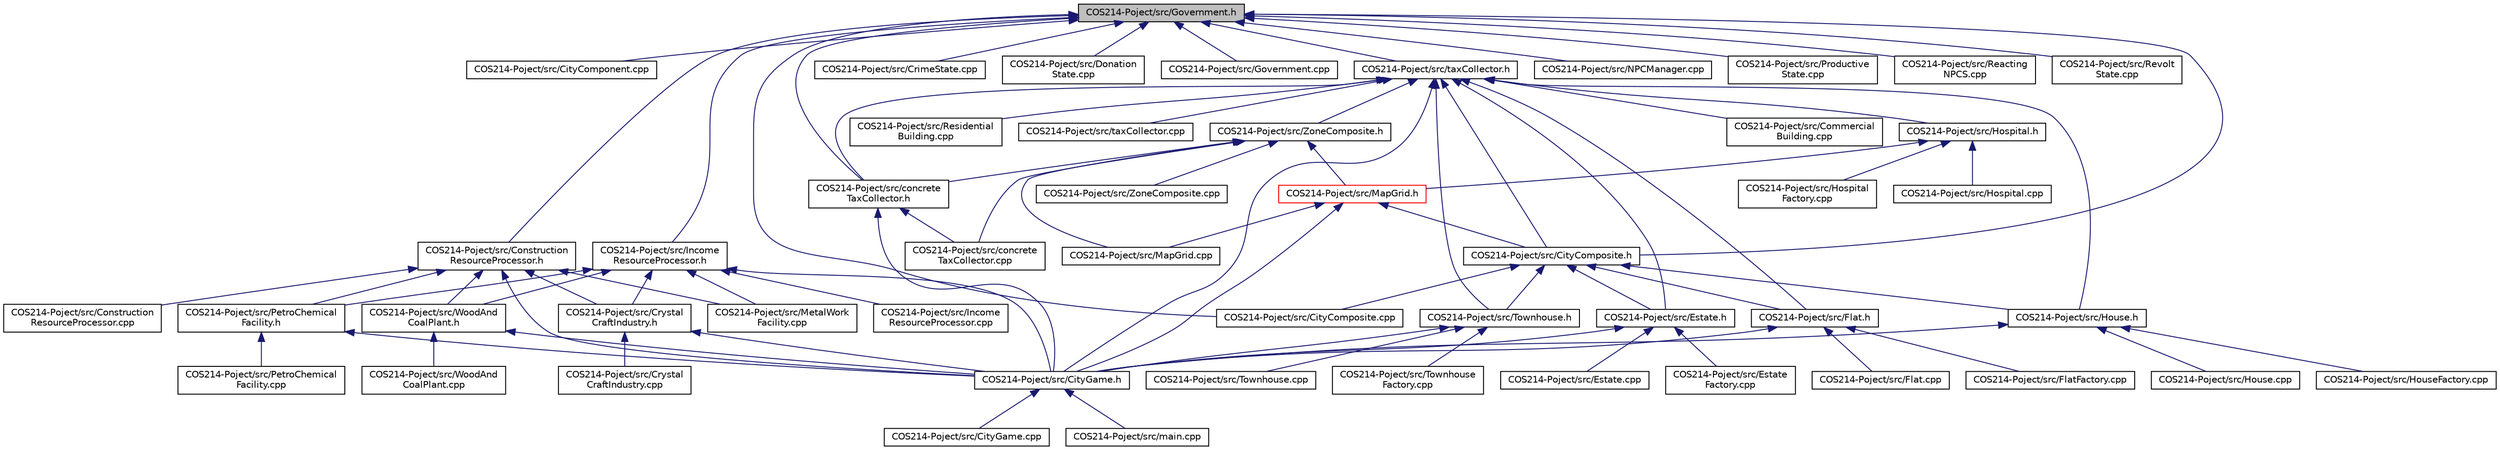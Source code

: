 digraph "COS214-Poject/src/Government.h"
{
 // LATEX_PDF_SIZE
  edge [fontname="Helvetica",fontsize="10",labelfontname="Helvetica",labelfontsize="10"];
  node [fontname="Helvetica",fontsize="10",shape=record];
  Node1 [label="COS214-Poject/src/Government.h",height=0.2,width=0.4,color="black", fillcolor="grey75", style="filled", fontcolor="black",tooltip=" "];
  Node1 -> Node2 [dir="back",color="midnightblue",fontsize="10",style="solid",fontname="Helvetica"];
  Node2 [label="COS214-Poject/src/CityComponent.cpp",height=0.2,width=0.4,color="black", fillcolor="white", style="filled",URL="$CityComponent_8cpp.html",tooltip="Implementation of the CityComponent class, which handles city component behaviors such as managing NP..."];
  Node1 -> Node3 [dir="back",color="midnightblue",fontsize="10",style="solid",fontname="Helvetica"];
  Node3 [label="COS214-Poject/src/CityComposite.cpp",height=0.2,width=0.4,color="black", fillcolor="white", style="filled",URL="$CityComposite_8cpp.html",tooltip="Implementation of the CityComposite class, which manages zones, happiness, and tax adjustments for th..."];
  Node1 -> Node4 [dir="back",color="midnightblue",fontsize="10",style="solid",fontname="Helvetica"];
  Node4 [label="COS214-Poject/src/CityComposite.h",height=0.2,width=0.4,color="black", fillcolor="white", style="filled",URL="$CityComposite_8h.html",tooltip="Defines the CityComposite class, which represents a composite structure containing multiple city zone..."];
  Node4 -> Node3 [dir="back",color="midnightblue",fontsize="10",style="solid",fontname="Helvetica"];
  Node4 -> Node5 [dir="back",color="midnightblue",fontsize="10",style="solid",fontname="Helvetica"];
  Node5 [label="COS214-Poject/src/Estate.h",height=0.2,width=0.4,color="black", fillcolor="white", style="filled",URL="$Estate_8h.html",tooltip=" "];
  Node5 -> Node6 [dir="back",color="midnightblue",fontsize="10",style="solid",fontname="Helvetica"];
  Node6 [label="COS214-Poject/src/CityGame.h",height=0.2,width=0.4,color="black", fillcolor="white", style="filled",URL="$CityGame_8h.html",tooltip=" "];
  Node6 -> Node7 [dir="back",color="midnightblue",fontsize="10",style="solid",fontname="Helvetica"];
  Node7 [label="COS214-Poject/src/CityGame.cpp",height=0.2,width=0.4,color="black", fillcolor="white", style="filled",URL="$CityGame_8cpp.html",tooltip=" "];
  Node6 -> Node8 [dir="back",color="midnightblue",fontsize="10",style="solid",fontname="Helvetica"];
  Node8 [label="COS214-Poject/src/main.cpp",height=0.2,width=0.4,color="black", fillcolor="white", style="filled",URL="$main_8cpp.html",tooltip=" "];
  Node5 -> Node9 [dir="back",color="midnightblue",fontsize="10",style="solid",fontname="Helvetica"];
  Node9 [label="COS214-Poject/src/Estate.cpp",height=0.2,width=0.4,color="black", fillcolor="white", style="filled",URL="$Estate_8cpp.html",tooltip=" "];
  Node5 -> Node10 [dir="back",color="midnightblue",fontsize="10",style="solid",fontname="Helvetica"];
  Node10 [label="COS214-Poject/src/Estate\lFactory.cpp",height=0.2,width=0.4,color="black", fillcolor="white", style="filled",URL="$EstateFactory_8cpp.html",tooltip=" "];
  Node4 -> Node11 [dir="back",color="midnightblue",fontsize="10",style="solid",fontname="Helvetica"];
  Node11 [label="COS214-Poject/src/Flat.h",height=0.2,width=0.4,color="black", fillcolor="white", style="filled",URL="$Flat_8h.html",tooltip=" "];
  Node11 -> Node6 [dir="back",color="midnightblue",fontsize="10",style="solid",fontname="Helvetica"];
  Node11 -> Node12 [dir="back",color="midnightblue",fontsize="10",style="solid",fontname="Helvetica"];
  Node12 [label="COS214-Poject/src/Flat.cpp",height=0.2,width=0.4,color="black", fillcolor="white", style="filled",URL="$Flat_8cpp.html",tooltip=" "];
  Node11 -> Node13 [dir="back",color="midnightblue",fontsize="10",style="solid",fontname="Helvetica"];
  Node13 [label="COS214-Poject/src/FlatFactory.cpp",height=0.2,width=0.4,color="black", fillcolor="white", style="filled",URL="$FlatFactory_8cpp.html",tooltip=" "];
  Node4 -> Node14 [dir="back",color="midnightblue",fontsize="10",style="solid",fontname="Helvetica"];
  Node14 [label="COS214-Poject/src/House.h",height=0.2,width=0.4,color="black", fillcolor="white", style="filled",URL="$House_8h.html",tooltip="Header file for the House class, representing a residential building."];
  Node14 -> Node6 [dir="back",color="midnightblue",fontsize="10",style="solid",fontname="Helvetica"];
  Node14 -> Node15 [dir="back",color="midnightblue",fontsize="10",style="solid",fontname="Helvetica"];
  Node15 [label="COS214-Poject/src/House.cpp",height=0.2,width=0.4,color="black", fillcolor="white", style="filled",URL="$House_8cpp.html",tooltip=" "];
  Node14 -> Node16 [dir="back",color="midnightblue",fontsize="10",style="solid",fontname="Helvetica"];
  Node16 [label="COS214-Poject/src/HouseFactory.cpp",height=0.2,width=0.4,color="black", fillcolor="white", style="filled",URL="$HouseFactory_8cpp.html",tooltip=" "];
  Node4 -> Node17 [dir="back",color="midnightblue",fontsize="10",style="solid",fontname="Helvetica"];
  Node17 [label="COS214-Poject/src/Townhouse.h",height=0.2,width=0.4,color="black", fillcolor="white", style="filled",URL="$Townhouse_8h.html",tooltip=" "];
  Node17 -> Node6 [dir="back",color="midnightblue",fontsize="10",style="solid",fontname="Helvetica"];
  Node17 -> Node18 [dir="back",color="midnightblue",fontsize="10",style="solid",fontname="Helvetica"];
  Node18 [label="COS214-Poject/src/Townhouse.cpp",height=0.2,width=0.4,color="black", fillcolor="white", style="filled",URL="$Townhouse_8cpp.html",tooltip=" "];
  Node17 -> Node19 [dir="back",color="midnightblue",fontsize="10",style="solid",fontname="Helvetica"];
  Node19 [label="COS214-Poject/src/Townhouse\lFactory.cpp",height=0.2,width=0.4,color="black", fillcolor="white", style="filled",URL="$TownhouseFactory_8cpp.html",tooltip=" "];
  Node1 -> Node20 [dir="back",color="midnightblue",fontsize="10",style="solid",fontname="Helvetica"];
  Node20 [label="COS214-Poject/src/concrete\lTaxCollector.h",height=0.2,width=0.4,color="black", fillcolor="white", style="filled",URL="$concreteTaxCollector_8h.html",tooltip=" "];
  Node20 -> Node6 [dir="back",color="midnightblue",fontsize="10",style="solid",fontname="Helvetica"];
  Node20 -> Node21 [dir="back",color="midnightblue",fontsize="10",style="solid",fontname="Helvetica"];
  Node21 [label="COS214-Poject/src/concrete\lTaxCollector.cpp",height=0.2,width=0.4,color="black", fillcolor="white", style="filled",URL="$concreteTaxCollector_8cpp.html",tooltip="Implementation of the ConcreteTaxCollector class, defining tax collection behaviors for residential a..."];
  Node1 -> Node22 [dir="back",color="midnightblue",fontsize="10",style="solid",fontname="Helvetica"];
  Node22 [label="COS214-Poject/src/Construction\lResourceProcessor.h",height=0.2,width=0.4,color="black", fillcolor="white", style="filled",URL="$ConstructionResourceProcessor_8h.html",tooltip=" "];
  Node22 -> Node6 [dir="back",color="midnightblue",fontsize="10",style="solid",fontname="Helvetica"];
  Node22 -> Node23 [dir="back",color="midnightblue",fontsize="10",style="solid",fontname="Helvetica"];
  Node23 [label="COS214-Poject/src/Construction\lResourceProcessor.cpp",height=0.2,width=0.4,color="black", fillcolor="white", style="filled",URL="$ConstructionResourceProcessor_8cpp.html",tooltip="Implementation of the ConstructionResourceProcessor class, managing processing and storage of constru..."];
  Node22 -> Node24 [dir="back",color="midnightblue",fontsize="10",style="solid",fontname="Helvetica"];
  Node24 [label="COS214-Poject/src/Crystal\lCraftIndustry.h",height=0.2,width=0.4,color="black", fillcolor="white", style="filled",URL="$CrystalCraftIndustry_8h.html",tooltip="Declaration of the CrystalCraftIndustry class, a specific type of Industry that processes diamonds an..."];
  Node24 -> Node6 [dir="back",color="midnightblue",fontsize="10",style="solid",fontname="Helvetica"];
  Node24 -> Node25 [dir="back",color="midnightblue",fontsize="10",style="solid",fontname="Helvetica"];
  Node25 [label="COS214-Poject/src/Crystal\lCraftIndustry.cpp",height=0.2,width=0.4,color="black", fillcolor="white", style="filled",URL="$CrystalCraftIndustry_8cpp.html",tooltip="Implementation of the CrystalCraftIndustry class for processing diamond and stone resources."];
  Node22 -> Node26 [dir="back",color="midnightblue",fontsize="10",style="solid",fontname="Helvetica"];
  Node26 [label="COS214-Poject/src/MetalWork\lFacility.cpp",height=0.2,width=0.4,color="black", fillcolor="white", style="filled",URL="$MetalWorkFacility_8cpp.html",tooltip=" "];
  Node22 -> Node27 [dir="back",color="midnightblue",fontsize="10",style="solid",fontname="Helvetica"];
  Node27 [label="COS214-Poject/src/PetroChemical\lFacility.h",height=0.2,width=0.4,color="black", fillcolor="white", style="filled",URL="$PetroChemicalFacility_8h.html",tooltip=" "];
  Node27 -> Node6 [dir="back",color="midnightblue",fontsize="10",style="solid",fontname="Helvetica"];
  Node27 -> Node28 [dir="back",color="midnightblue",fontsize="10",style="solid",fontname="Helvetica"];
  Node28 [label="COS214-Poject/src/PetroChemical\lFacility.cpp",height=0.2,width=0.4,color="black", fillcolor="white", style="filled",URL="$PetroChemicalFacility_8cpp.html",tooltip=" "];
  Node22 -> Node29 [dir="back",color="midnightblue",fontsize="10",style="solid",fontname="Helvetica"];
  Node29 [label="COS214-Poject/src/WoodAnd\lCoalPlant.h",height=0.2,width=0.4,color="black", fillcolor="white", style="filled",URL="$WoodAndCoalPlant_8h.html",tooltip=" "];
  Node29 -> Node6 [dir="back",color="midnightblue",fontsize="10",style="solid",fontname="Helvetica"];
  Node29 -> Node30 [dir="back",color="midnightblue",fontsize="10",style="solid",fontname="Helvetica"];
  Node30 [label="COS214-Poject/src/WoodAnd\lCoalPlant.cpp",height=0.2,width=0.4,color="black", fillcolor="white", style="filled",URL="$WoodAndCoalPlant_8cpp.html",tooltip=" "];
  Node1 -> Node31 [dir="back",color="midnightblue",fontsize="10",style="solid",fontname="Helvetica"];
  Node31 [label="COS214-Poject/src/CrimeState.cpp",height=0.2,width=0.4,color="black", fillcolor="white", style="filled",URL="$CrimeState_8cpp.html",tooltip="Implementation of the CrimeState class, representing the behavior of NPCs in a crime state."];
  Node1 -> Node32 [dir="back",color="midnightblue",fontsize="10",style="solid",fontname="Helvetica"];
  Node32 [label="COS214-Poject/src/Donation\lState.cpp",height=0.2,width=0.4,color="black", fillcolor="white", style="filled",URL="$DonationState_8cpp.html",tooltip=" "];
  Node1 -> Node33 [dir="back",color="midnightblue",fontsize="10",style="solid",fontname="Helvetica"];
  Node33 [label="COS214-Poject/src/Government.cpp",height=0.2,width=0.4,color="black", fillcolor="white", style="filled",URL="$Government_8cpp.html",tooltip=" "];
  Node1 -> Node34 [dir="back",color="midnightblue",fontsize="10",style="solid",fontname="Helvetica"];
  Node34 [label="COS214-Poject/src/Income\lResourceProcessor.h",height=0.2,width=0.4,color="black", fillcolor="white", style="filled",URL="$IncomeResourceProcessor_8h.html",tooltip=" "];
  Node34 -> Node6 [dir="back",color="midnightblue",fontsize="10",style="solid",fontname="Helvetica"];
  Node34 -> Node24 [dir="back",color="midnightblue",fontsize="10",style="solid",fontname="Helvetica"];
  Node34 -> Node35 [dir="back",color="midnightblue",fontsize="10",style="solid",fontname="Helvetica"];
  Node35 [label="COS214-Poject/src/Income\lResourceProcessor.cpp",height=0.2,width=0.4,color="black", fillcolor="white", style="filled",URL="$IncomeResourceProcessor_8cpp.html",tooltip=" "];
  Node34 -> Node26 [dir="back",color="midnightblue",fontsize="10",style="solid",fontname="Helvetica"];
  Node34 -> Node27 [dir="back",color="midnightblue",fontsize="10",style="solid",fontname="Helvetica"];
  Node34 -> Node29 [dir="back",color="midnightblue",fontsize="10",style="solid",fontname="Helvetica"];
  Node1 -> Node36 [dir="back",color="midnightblue",fontsize="10",style="solid",fontname="Helvetica"];
  Node36 [label="COS214-Poject/src/NPCManager.cpp",height=0.2,width=0.4,color="black", fillcolor="white", style="filled",URL="$NPCManager_8cpp.html",tooltip=" "];
  Node1 -> Node37 [dir="back",color="midnightblue",fontsize="10",style="solid",fontname="Helvetica"];
  Node37 [label="COS214-Poject/src/Productive\lState.cpp",height=0.2,width=0.4,color="black", fillcolor="white", style="filled",URL="$ProductiveState_8cpp.html",tooltip=" "];
  Node1 -> Node38 [dir="back",color="midnightblue",fontsize="10",style="solid",fontname="Helvetica"];
  Node38 [label="COS214-Poject/src/Reacting\lNPCS.cpp",height=0.2,width=0.4,color="black", fillcolor="white", style="filled",URL="$ReactingNPCS_8cpp.html",tooltip=" "];
  Node1 -> Node39 [dir="back",color="midnightblue",fontsize="10",style="solid",fontname="Helvetica"];
  Node39 [label="COS214-Poject/src/Revolt\lState.cpp",height=0.2,width=0.4,color="black", fillcolor="white", style="filled",URL="$RevoltState_8cpp.html",tooltip=" "];
  Node1 -> Node40 [dir="back",color="midnightblue",fontsize="10",style="solid",fontname="Helvetica"];
  Node40 [label="COS214-Poject/src/taxCollector.h",height=0.2,width=0.4,color="black", fillcolor="white", style="filled",URL="$taxCollector_8h.html",tooltip=" "];
  Node40 -> Node4 [dir="back",color="midnightblue",fontsize="10",style="solid",fontname="Helvetica"];
  Node40 -> Node6 [dir="back",color="midnightblue",fontsize="10",style="solid",fontname="Helvetica"];
  Node40 -> Node41 [dir="back",color="midnightblue",fontsize="10",style="solid",fontname="Helvetica"];
  Node41 [label="COS214-Poject/src/Commercial\lBuilding.cpp",height=0.2,width=0.4,color="black", fillcolor="white", style="filled",URL="$CommercialBuilding_8cpp.html",tooltip="Implementation of the CommercialBuilding class, handling commercial building attributes,..."];
  Node40 -> Node20 [dir="back",color="midnightblue",fontsize="10",style="solid",fontname="Helvetica"];
  Node40 -> Node5 [dir="back",color="midnightblue",fontsize="10",style="solid",fontname="Helvetica"];
  Node40 -> Node11 [dir="back",color="midnightblue",fontsize="10",style="solid",fontname="Helvetica"];
  Node40 -> Node42 [dir="back",color="midnightblue",fontsize="10",style="solid",fontname="Helvetica"];
  Node42 [label="COS214-Poject/src/Hospital.h",height=0.2,width=0.4,color="black", fillcolor="white", style="filled",URL="$Hospital_8h.html",tooltip=" "];
  Node42 -> Node43 [dir="back",color="midnightblue",fontsize="10",style="solid",fontname="Helvetica"];
  Node43 [label="COS214-Poject/src/Hospital.cpp",height=0.2,width=0.4,color="black", fillcolor="white", style="filled",URL="$Hospital_8cpp.html",tooltip=" "];
  Node42 -> Node44 [dir="back",color="midnightblue",fontsize="10",style="solid",fontname="Helvetica"];
  Node44 [label="COS214-Poject/src/Hospital\lFactory.cpp",height=0.2,width=0.4,color="black", fillcolor="white", style="filled",URL="$HospitalFactory_8cpp.html",tooltip="Implementation of the HospitalFactory class."];
  Node42 -> Node45 [dir="back",color="midnightblue",fontsize="10",style="solid",fontname="Helvetica"];
  Node45 [label="COS214-Poject/src/MapGrid.h",height=0.2,width=0.4,color="red", fillcolor="white", style="filled",URL="$MapGrid_8h.html",tooltip=" "];
  Node45 -> Node4 [dir="back",color="midnightblue",fontsize="10",style="solid",fontname="Helvetica"];
  Node45 -> Node6 [dir="back",color="midnightblue",fontsize="10",style="solid",fontname="Helvetica"];
  Node45 -> Node53 [dir="back",color="midnightblue",fontsize="10",style="solid",fontname="Helvetica"];
  Node53 [label="COS214-Poject/src/MapGrid.cpp",height=0.2,width=0.4,color="black", fillcolor="white", style="filled",URL="$MapGrid_8cpp.html",tooltip=" "];
  Node40 -> Node14 [dir="back",color="midnightblue",fontsize="10",style="solid",fontname="Helvetica"];
  Node40 -> Node54 [dir="back",color="midnightblue",fontsize="10",style="solid",fontname="Helvetica"];
  Node54 [label="COS214-Poject/src/Residential\lBuilding.cpp",height=0.2,width=0.4,color="black", fillcolor="white", style="filled",URL="$ResidentialBuilding_8cpp.html",tooltip=" "];
  Node40 -> Node55 [dir="back",color="midnightblue",fontsize="10",style="solid",fontname="Helvetica"];
  Node55 [label="COS214-Poject/src/taxCollector.cpp",height=0.2,width=0.4,color="black", fillcolor="white", style="filled",URL="$taxCollector_8cpp.html",tooltip=" "];
  Node40 -> Node17 [dir="back",color="midnightblue",fontsize="10",style="solid",fontname="Helvetica"];
  Node40 -> Node56 [dir="back",color="midnightblue",fontsize="10",style="solid",fontname="Helvetica"];
  Node56 [label="COS214-Poject/src/ZoneComposite.h",height=0.2,width=0.4,color="black", fillcolor="white", style="filled",URL="$ZoneComposite_8h.html",tooltip=" "];
  Node56 -> Node21 [dir="back",color="midnightblue",fontsize="10",style="solid",fontname="Helvetica"];
  Node56 -> Node20 [dir="back",color="midnightblue",fontsize="10",style="solid",fontname="Helvetica"];
  Node56 -> Node53 [dir="back",color="midnightblue",fontsize="10",style="solid",fontname="Helvetica"];
  Node56 -> Node45 [dir="back",color="midnightblue",fontsize="10",style="solid",fontname="Helvetica"];
  Node56 -> Node57 [dir="back",color="midnightblue",fontsize="10",style="solid",fontname="Helvetica"];
  Node57 [label="COS214-Poject/src/ZoneComposite.cpp",height=0.2,width=0.4,color="black", fillcolor="white", style="filled",URL="$ZoneComposite_8cpp.html",tooltip=" "];
}
